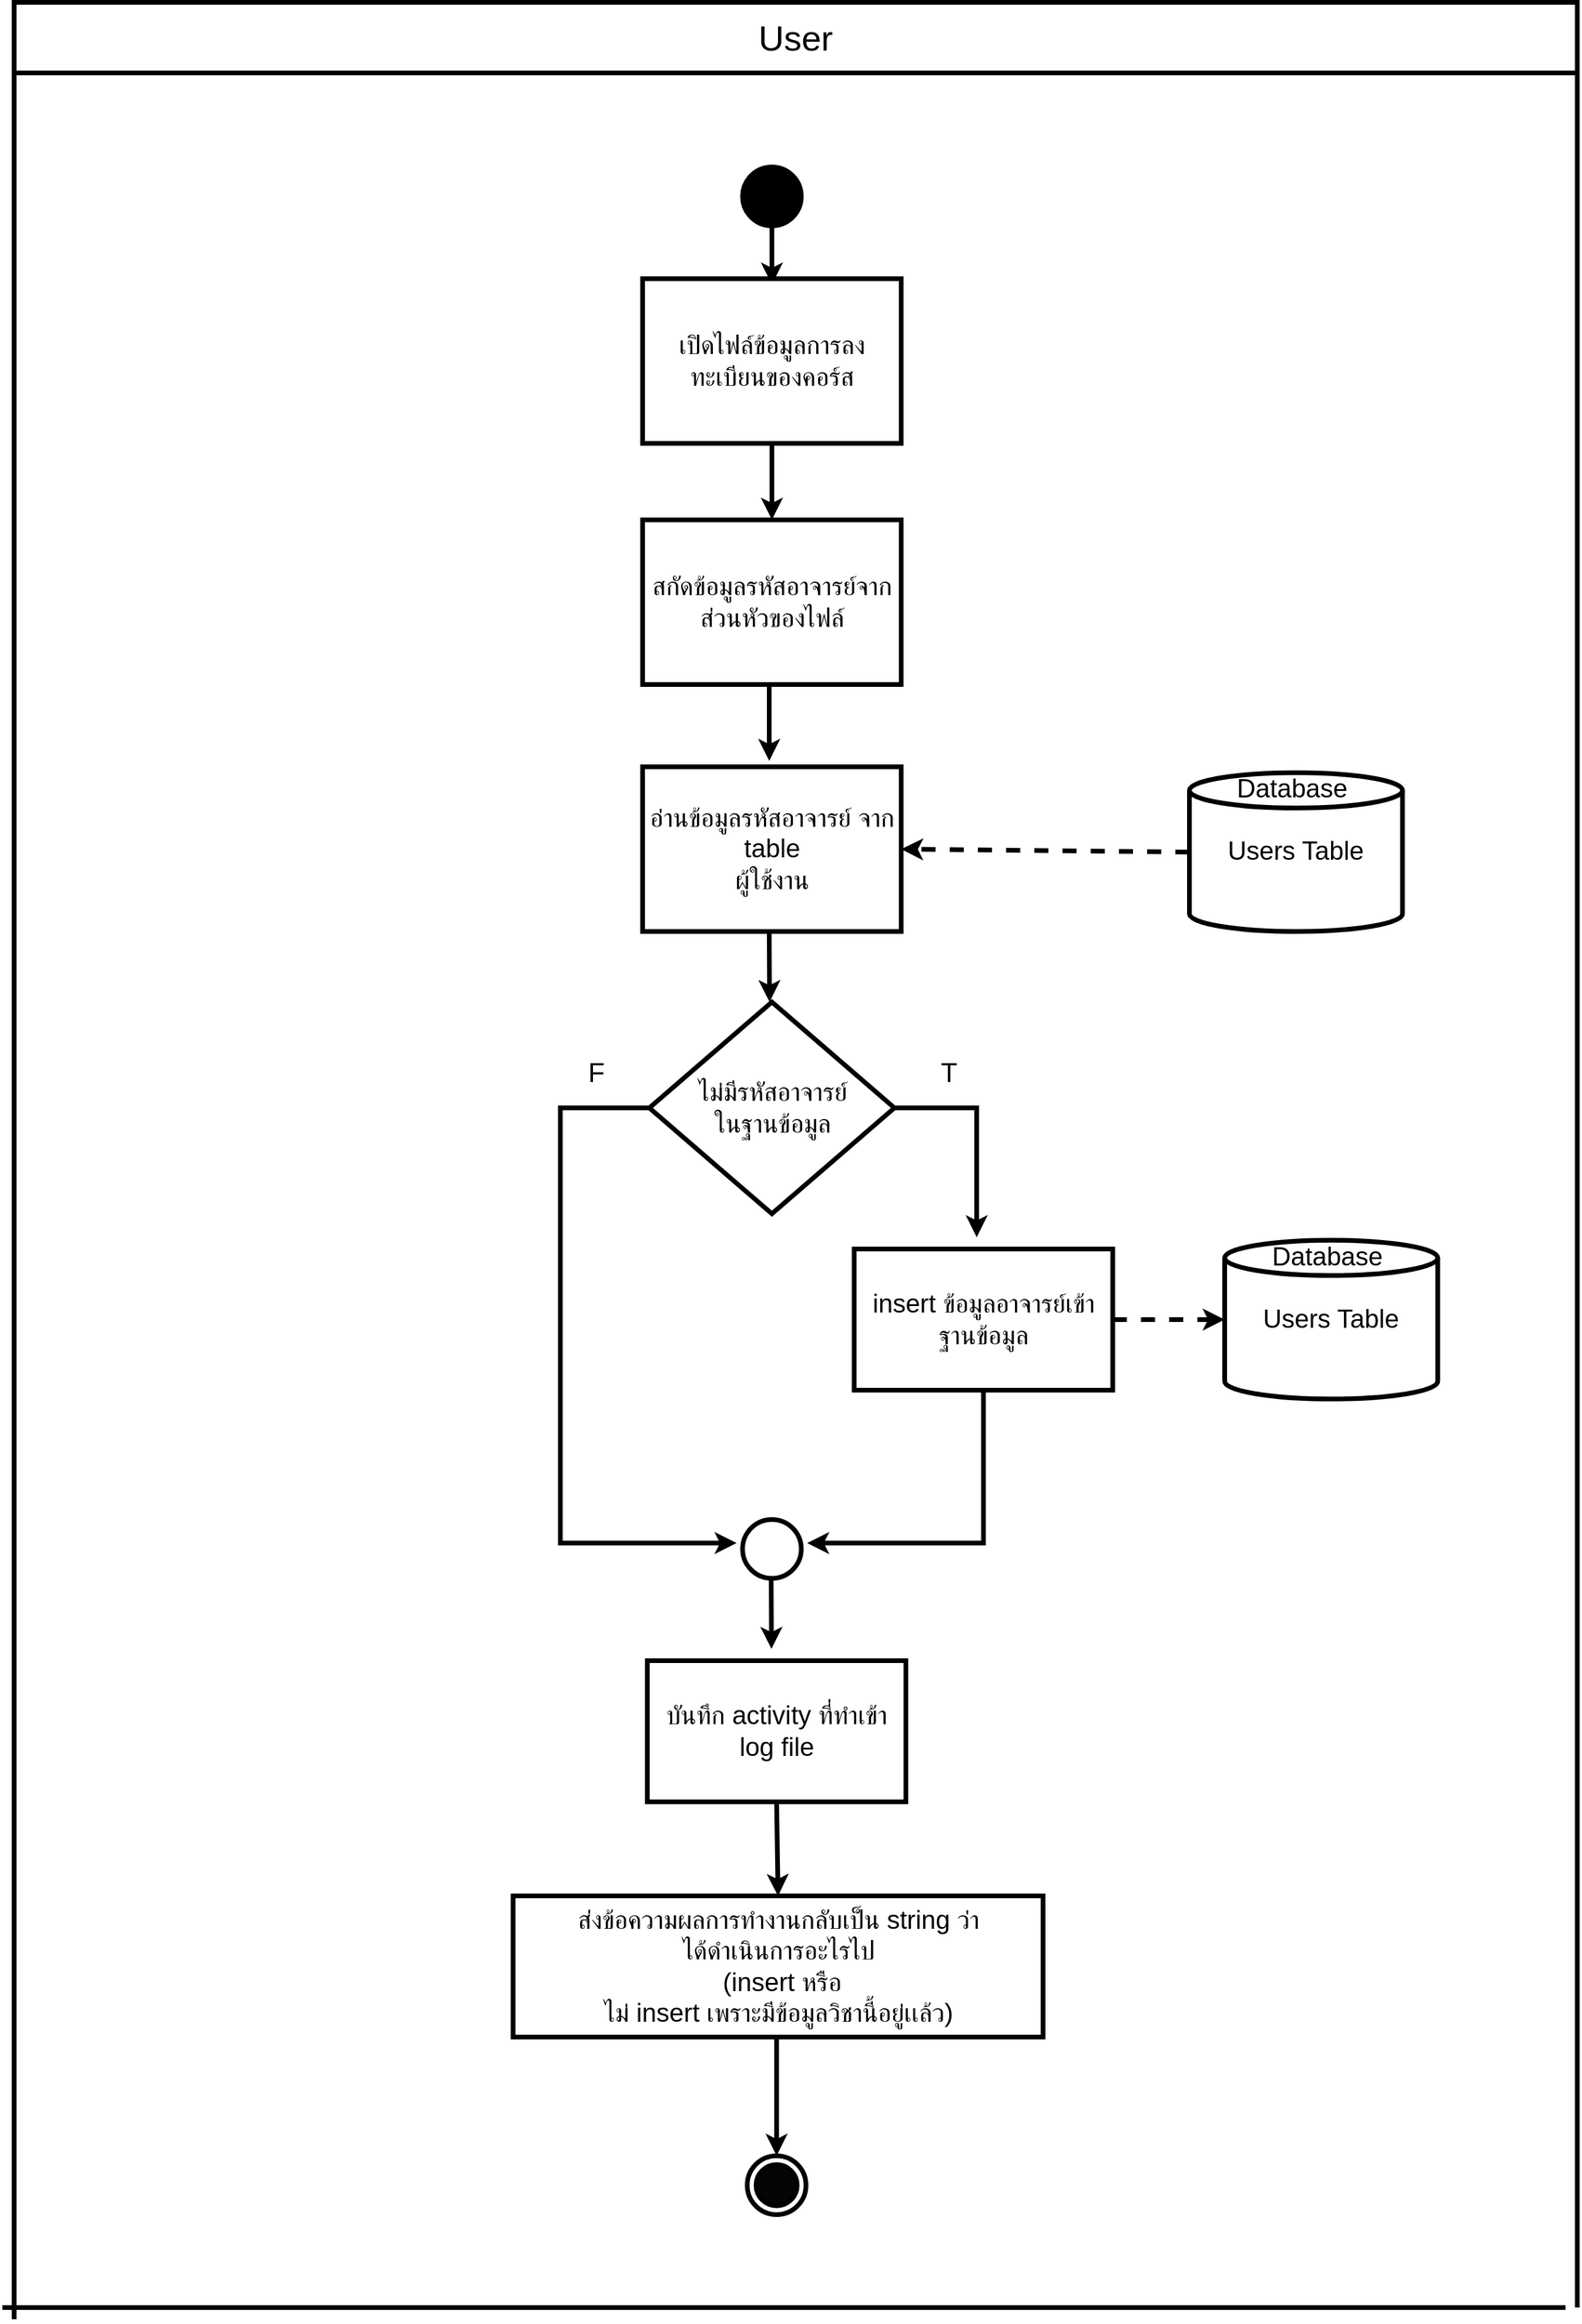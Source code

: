 <mxfile version="21.6.8" type="device">
  <diagram id="C5RBs43oDa-KdzZeNtuy" name="Page-1">
    <mxGraphModel dx="1110" dy="1069" grid="1" gridSize="10" guides="1" tooltips="1" connect="1" arrows="1" fold="1" page="1" pageScale="1" pageWidth="827" pageHeight="1169" math="0" shadow="0">
      <root>
        <mxCell id="WIyWlLk6GJQsqaUBKTNV-0" />
        <mxCell id="WIyWlLk6GJQsqaUBKTNV-1" parent="WIyWlLk6GJQsqaUBKTNV-0" />
        <mxCell id="xALUO3HwdJlkxT8yfgA3-7" value="&lt;font style=&quot;font-size: 30px;&quot;&gt;User&lt;/font&gt;" style="rounded=0;whiteSpace=wrap;html=1;strokeWidth=4;" parent="WIyWlLk6GJQsqaUBKTNV-1" vertex="1">
          <mxGeometry x="990" y="320" width="1330" height="60" as="geometry" />
        </mxCell>
        <mxCell id="xALUO3HwdJlkxT8yfgA3-140" value="" style="endArrow=none;html=1;rounded=0;entryX=0;entryY=1;entryDx=0;entryDy=0;strokeWidth=4;" parent="WIyWlLk6GJQsqaUBKTNV-1" edge="1">
          <mxGeometry width="50" height="50" relative="1" as="geometry">
            <mxPoint x="990" y="2290" as="sourcePoint" />
            <mxPoint x="990" y="380" as="targetPoint" />
          </mxGeometry>
        </mxCell>
        <mxCell id="xALUO3HwdJlkxT8yfgA3-143" value="" style="endArrow=none;html=1;rounded=0;entryX=0;entryY=1;entryDx=0;entryDy=0;strokeWidth=4;" parent="WIyWlLk6GJQsqaUBKTNV-1" edge="1">
          <mxGeometry width="50" height="50" relative="1" as="geometry">
            <mxPoint x="2320" y="2280" as="sourcePoint" />
            <mxPoint x="2320.0" y="380" as="targetPoint" />
          </mxGeometry>
        </mxCell>
        <mxCell id="xALUO3HwdJlkxT8yfgA3-180" value="" style="ellipse;whiteSpace=wrap;html=1;aspect=fixed;fillColor=#000000;strokeWidth=4;" parent="WIyWlLk6GJQsqaUBKTNV-1" vertex="1">
          <mxGeometry x="1609.75" y="460" width="50" height="50" as="geometry" />
        </mxCell>
        <mxCell id="xALUO3HwdJlkxT8yfgA3-182" value="" style="endArrow=classic;html=1;rounded=0;exitX=0.5;exitY=1;exitDx=0;exitDy=0;strokeWidth=4;" parent="WIyWlLk6GJQsqaUBKTNV-1" source="xALUO3HwdJlkxT8yfgA3-180" edge="1">
          <mxGeometry width="50" height="50" relative="1" as="geometry">
            <mxPoint x="1649.75" y="690" as="sourcePoint" />
            <mxPoint x="1634.75" y="560" as="targetPoint" />
          </mxGeometry>
        </mxCell>
        <mxCell id="5QKPf6IvZNxHsTbZiPlM-3" value="" style="endArrow=classic;html=1;rounded=0;exitX=0.5;exitY=1;exitDx=0;exitDy=0;entryX=0.5;entryY=0;entryDx=0;entryDy=0;strokeWidth=4;" parent="WIyWlLk6GJQsqaUBKTNV-1" source="5QKPf6IvZNxHsTbZiPlM-23" target="5QKPf6IvZNxHsTbZiPlM-24" edge="1">
          <mxGeometry width="50" height="50" relative="1" as="geometry">
            <mxPoint x="1714.75" y="730" as="sourcePoint" />
            <mxPoint x="1734.75" y="820" as="targetPoint" />
          </mxGeometry>
        </mxCell>
        <mxCell id="5QKPf6IvZNxHsTbZiPlM-23" value="&lt;span style=&quot;font-size: 22px;&quot;&gt;เปิดไฟล์ข้อมูลการลงทะเบียนของคอร์ส&lt;/span&gt;" style="rounded=0;whiteSpace=wrap;html=1;strokeWidth=4;" parent="WIyWlLk6GJQsqaUBKTNV-1" vertex="1">
          <mxGeometry x="1524.75" y="555" width="220" height="140" as="geometry" />
        </mxCell>
        <mxCell id="5QKPf6IvZNxHsTbZiPlM-24" value="&lt;font style=&quot;font-size: 22px;&quot;&gt;สกัดข้อมูลรหัส&lt;font style=&quot;font-size: 22px;&quot;&gt;อาจารย์&lt;/font&gt;จากส่วนหัวของไฟล์&lt;/font&gt;" style="rounded=0;whiteSpace=wrap;html=1;strokeWidth=4;" parent="WIyWlLk6GJQsqaUBKTNV-1" vertex="1">
          <mxGeometry x="1524.75" y="760" width="220" height="140" as="geometry" />
        </mxCell>
        <mxCell id="TLsUlpolCmr_xRNrr_nB-10" value="&lt;font style=&quot;font-size: 22px;&quot;&gt;ส่งข้อความผลการทำงานกลับเป็น string ว่า&lt;br style=&quot;border-color: var(--border-color);&quot;&gt;ได้ดำเนินการอะไรไป&lt;br style=&quot;border-color: var(--border-color);&quot;&gt;&amp;nbsp;(insert หรือ&lt;br style=&quot;border-color: var(--border-color);&quot;&gt;ไม่ insert เพราะมีข้อมูลวิชานี้อยู่เเล้ว)&lt;/font&gt;&lt;span style=&quot;font-size: 22px;&quot;&gt;&lt;br&gt;&lt;/span&gt;" style="rounded=0;whiteSpace=wrap;html=1;strokeWidth=4;" parent="WIyWlLk6GJQsqaUBKTNV-1" vertex="1">
          <mxGeometry x="1414.56" y="1930" width="450.87" height="120" as="geometry" />
        </mxCell>
        <mxCell id="TLsUlpolCmr_xRNrr_nB-68" value="" style="endArrow=classic;html=1;rounded=0;exitX=0;exitY=0.5;exitDx=0;exitDy=0;strokeWidth=4;" parent="WIyWlLk6GJQsqaUBKTNV-1" edge="1">
          <mxGeometry width="50" height="50" relative="1" as="geometry">
            <mxPoint x="1530.5" y="1260" as="sourcePoint" />
            <mxPoint x="1604.75" y="1630" as="targetPoint" />
            <Array as="points">
              <mxPoint x="1454.75" y="1260" />
              <mxPoint x="1454.75" y="1630" />
            </Array>
          </mxGeometry>
        </mxCell>
        <mxCell id="TLsUlpolCmr_xRNrr_nB-69" value="" style="endArrow=classic;html=1;rounded=0;exitX=1;exitY=0.5;exitDx=0;exitDy=0;strokeWidth=4;" parent="WIyWlLk6GJQsqaUBKTNV-1" edge="1">
          <mxGeometry width="50" height="50" relative="1" as="geometry">
            <mxPoint x="1739.0" y="1260" as="sourcePoint" />
            <mxPoint x="1809" y="1370" as="targetPoint" />
            <Array as="points">
              <mxPoint x="1809" y="1260" />
            </Array>
          </mxGeometry>
        </mxCell>
        <mxCell id="TLsUlpolCmr_xRNrr_nB-163" value="" style="endArrow=none;html=1;rounded=0;strokeWidth=4;" parent="WIyWlLk6GJQsqaUBKTNV-1" edge="1">
          <mxGeometry width="50" height="50" relative="1" as="geometry">
            <mxPoint x="980" y="2280" as="sourcePoint" />
            <mxPoint x="2310" y="2280" as="targetPoint" />
          </mxGeometry>
        </mxCell>
        <mxCell id="O-k2_8wxdhF8gv0Fn9Ca-0" value="&lt;font style=&quot;font-size: 22px;&quot;&gt;อ่านข้อมูลรหัส&lt;font style=&quot;border-color: var(--border-color); font-size: 22px;&quot;&gt;อาจารย์&lt;/font&gt;&amp;nbsp;&lt;/font&gt;&lt;span style=&quot;font-size: 22px;&quot;&gt;จาก table &lt;br&gt;ผู้ใช้งาน&lt;/span&gt;" style="rounded=0;whiteSpace=wrap;html=1;strokeWidth=4;" parent="WIyWlLk6GJQsqaUBKTNV-1" vertex="1">
          <mxGeometry x="1524.75" y="970" width="220" height="140" as="geometry" />
        </mxCell>
        <mxCell id="O-k2_8wxdhF8gv0Fn9Ca-4" value="" style="endArrow=classic;html=1;rounded=0;exitX=0;exitY=0.5;exitDx=0;exitDy=0;entryX=1;entryY=0.5;entryDx=0;entryDy=0;exitPerimeter=0;dashed=1;strokeWidth=4;" parent="WIyWlLk6GJQsqaUBKTNV-1" source="O-k2_8wxdhF8gv0Fn9Ca-22" target="O-k2_8wxdhF8gv0Fn9Ca-0" edge="1">
          <mxGeometry width="50" height="50" relative="1" as="geometry">
            <mxPoint x="1748.75" y="1040" as="sourcePoint" />
            <mxPoint x="1916.75" y="1040" as="targetPoint" />
          </mxGeometry>
        </mxCell>
        <mxCell id="O-k2_8wxdhF8gv0Fn9Ca-7" value="&lt;font style=&quot;font-size: 22px;&quot;&gt;insert ข้อมูลอาจารย์เข้าฐานข้อมูล&lt;/font&gt;" style="rounded=0;whiteSpace=wrap;html=1;strokeWidth=4;" parent="WIyWlLk6GJQsqaUBKTNV-1" vertex="1">
          <mxGeometry x="1704.75" y="1380" width="220" height="120" as="geometry" />
        </mxCell>
        <mxCell id="O-k2_8wxdhF8gv0Fn9Ca-8" value="&lt;font style=&quot;font-size: 22px;&quot;&gt;ไม่มีรหัส&lt;font style=&quot;border-color: var(--border-color);&quot;&gt;อาจารย์&lt;br&gt;&lt;/font&gt;ในฐานข้อมูล&lt;/font&gt;" style="rhombus;whiteSpace=wrap;html=1;strokeWidth=4;" parent="WIyWlLk6GJQsqaUBKTNV-1" vertex="1">
          <mxGeometry x="1530.5" y="1170" width="208.5" height="180" as="geometry" />
        </mxCell>
        <mxCell id="O-k2_8wxdhF8gv0Fn9Ca-9" value="&lt;font style=&quot;font-size: 23px;&quot;&gt;F&lt;/font&gt;" style="text;html=1;align=center;verticalAlign=middle;resizable=0;points=[];autosize=1;strokeColor=none;fillColor=none;strokeWidth=4;" parent="WIyWlLk6GJQsqaUBKTNV-1" vertex="1">
          <mxGeometry x="1464.75" y="1210" width="40" height="40" as="geometry" />
        </mxCell>
        <mxCell id="O-k2_8wxdhF8gv0Fn9Ca-10" value="&lt;font style=&quot;font-size: 23px;&quot;&gt;T&lt;/font&gt;" style="text;html=1;align=center;verticalAlign=middle;resizable=0;points=[];autosize=1;strokeColor=none;fillColor=none;strokeWidth=4;" parent="WIyWlLk6GJQsqaUBKTNV-1" vertex="1">
          <mxGeometry x="1764.75" y="1210" width="40" height="40" as="geometry" />
        </mxCell>
        <mxCell id="O-k2_8wxdhF8gv0Fn9Ca-11" value="&lt;font style=&quot;font-size: 22px;&quot;&gt;บันทึก activity ที่ทำเข้า&lt;br&gt;log file&lt;br&gt;&lt;/font&gt;" style="rounded=0;whiteSpace=wrap;html=1;strokeWidth=4;" parent="WIyWlLk6GJQsqaUBKTNV-1" vertex="1">
          <mxGeometry x="1528.75" y="1730" width="220" height="120" as="geometry" />
        </mxCell>
        <mxCell id="O-k2_8wxdhF8gv0Fn9Ca-12" value="" style="endArrow=classic;html=1;rounded=0;exitX=0.5;exitY=1;exitDx=0;exitDy=0;entryX=0.5;entryY=0;entryDx=0;entryDy=0;strokeWidth=4;" parent="WIyWlLk6GJQsqaUBKTNV-1" edge="1">
          <mxGeometry width="50" height="50" relative="1" as="geometry">
            <mxPoint x="1632.48" y="900" as="sourcePoint" />
            <mxPoint x="1632.48" y="965" as="targetPoint" />
          </mxGeometry>
        </mxCell>
        <mxCell id="O-k2_8wxdhF8gv0Fn9Ca-13" value="" style="endArrow=classic;html=1;rounded=0;exitX=0.5;exitY=1;exitDx=0;exitDy=0;strokeWidth=4;" parent="WIyWlLk6GJQsqaUBKTNV-1" edge="1">
          <mxGeometry width="50" height="50" relative="1" as="geometry">
            <mxPoint x="1632.48" y="1110" as="sourcePoint" />
            <mxPoint x="1632.75" y="1170" as="targetPoint" />
          </mxGeometry>
        </mxCell>
        <mxCell id="O-k2_8wxdhF8gv0Fn9Ca-14" value="" style="ellipse;whiteSpace=wrap;html=1;aspect=fixed;strokeWidth=4;" parent="WIyWlLk6GJQsqaUBKTNV-1" vertex="1">
          <mxGeometry x="1609.75" y="1610" width="50" height="50" as="geometry" />
        </mxCell>
        <mxCell id="O-k2_8wxdhF8gv0Fn9Ca-15" value="" style="endArrow=classic;html=1;rounded=0;exitX=0.5;exitY=1;exitDx=0;exitDy=0;strokeWidth=4;" parent="WIyWlLk6GJQsqaUBKTNV-1" source="O-k2_8wxdhF8gv0Fn9Ca-7" edge="1">
          <mxGeometry width="50" height="50" relative="1" as="geometry">
            <mxPoint x="1783.61" y="1550" as="sourcePoint" />
            <mxPoint x="1664.75" y="1630" as="targetPoint" />
            <Array as="points">
              <mxPoint x="1814.75" y="1630" />
            </Array>
          </mxGeometry>
        </mxCell>
        <mxCell id="O-k2_8wxdhF8gv0Fn9Ca-16" value="" style="endArrow=classic;html=1;rounded=0;exitX=0.5;exitY=1;exitDx=0;exitDy=0;strokeWidth=4;" parent="WIyWlLk6GJQsqaUBKTNV-1" edge="1">
          <mxGeometry width="50" height="50" relative="1" as="geometry">
            <mxPoint x="1634.13" y="1660" as="sourcePoint" />
            <mxPoint x="1634.4" y="1720" as="targetPoint" />
          </mxGeometry>
        </mxCell>
        <mxCell id="O-k2_8wxdhF8gv0Fn9Ca-17" value="" style="endArrow=classic;html=1;rounded=0;exitX=0.5;exitY=1;exitDx=0;exitDy=0;entryX=0.5;entryY=0;entryDx=0;entryDy=0;strokeWidth=4;" parent="WIyWlLk6GJQsqaUBKTNV-1" source="O-k2_8wxdhF8gv0Fn9Ca-11" target="TLsUlpolCmr_xRNrr_nB-10" edge="1">
          <mxGeometry width="50" height="50" relative="1" as="geometry">
            <mxPoint x="1634.16" y="1860" as="sourcePoint" />
            <mxPoint x="1634.43" y="1920" as="targetPoint" />
          </mxGeometry>
        </mxCell>
        <mxCell id="O-k2_8wxdhF8gv0Fn9Ca-18" value="" style="ellipse;whiteSpace=wrap;html=1;aspect=fixed;strokeWidth=4;" parent="WIyWlLk6GJQsqaUBKTNV-1" vertex="1">
          <mxGeometry x="1613.75" y="2151" width="50" height="50" as="geometry" />
        </mxCell>
        <mxCell id="O-k2_8wxdhF8gv0Fn9Ca-19" value="" style="ellipse;whiteSpace=wrap;html=1;aspect=fixed;fillColor=#050505;strokeWidth=4;" parent="WIyWlLk6GJQsqaUBKTNV-1" vertex="1">
          <mxGeometry x="1621.25" y="2158.5" width="35" height="35" as="geometry" />
        </mxCell>
        <mxCell id="O-k2_8wxdhF8gv0Fn9Ca-20" value="" style="endArrow=classic;html=1;rounded=0;exitX=0.5;exitY=1;exitDx=0;exitDy=0;entryX=0.5;entryY=0;entryDx=0;entryDy=0;strokeWidth=4;" parent="WIyWlLk6GJQsqaUBKTNV-1" edge="1">
          <mxGeometry width="50" height="50" relative="1" as="geometry">
            <mxPoint x="1638.75" y="2050" as="sourcePoint" />
            <mxPoint x="1638.75" y="2151" as="targetPoint" />
          </mxGeometry>
        </mxCell>
        <mxCell id="O-k2_8wxdhF8gv0Fn9Ca-22" value="&lt;font style=&quot;font-size: 22px;&quot;&gt;&lt;font style=&quot;font-size: 22px;&quot;&gt;Database&amp;nbsp;&lt;br&gt;&lt;br&gt;Users Table&lt;br&gt;&lt;br&gt;&lt;br style=&quot;border-color: var(--border-color);&quot;&gt;&lt;br&gt;&lt;/font&gt;&lt;/font&gt;" style="shape=cylinder3;whiteSpace=wrap;html=1;boundedLbl=1;backgroundOutline=1;size=15;strokeWidth=4;" parent="WIyWlLk6GJQsqaUBKTNV-1" vertex="1">
          <mxGeometry x="1990" y="975" width="181.25" height="135" as="geometry" />
        </mxCell>
        <mxCell id="bV30CXfLPL4KruaFoPWT-0" value="&lt;font style=&quot;font-size: 22px;&quot;&gt;&lt;font style=&quot;font-size: 22px;&quot;&gt;Database&amp;nbsp;&lt;br&gt;&lt;br&gt;Users Table&lt;br&gt;&lt;br&gt;&lt;br style=&quot;border-color: var(--border-color);&quot;&gt;&lt;br&gt;&lt;/font&gt;&lt;/font&gt;" style="shape=cylinder3;whiteSpace=wrap;html=1;boundedLbl=1;backgroundOutline=1;size=15;strokeWidth=4;" parent="WIyWlLk6GJQsqaUBKTNV-1" vertex="1">
          <mxGeometry x="2020" y="1372.5" width="181.25" height="135" as="geometry" />
        </mxCell>
        <mxCell id="bV30CXfLPL4KruaFoPWT-1" value="" style="endArrow=classic;html=1;rounded=0;entryX=0;entryY=0.5;entryDx=0;entryDy=0;entryPerimeter=0;exitX=1;exitY=0.5;exitDx=0;exitDy=0;dashed=1;strokeWidth=4;" parent="WIyWlLk6GJQsqaUBKTNV-1" source="O-k2_8wxdhF8gv0Fn9Ca-7" target="bV30CXfLPL4KruaFoPWT-0" edge="1">
          <mxGeometry width="50" height="50" relative="1" as="geometry">
            <mxPoint x="1420" y="1070" as="sourcePoint" />
            <mxPoint x="1470" y="1020" as="targetPoint" />
          </mxGeometry>
        </mxCell>
      </root>
    </mxGraphModel>
  </diagram>
</mxfile>
